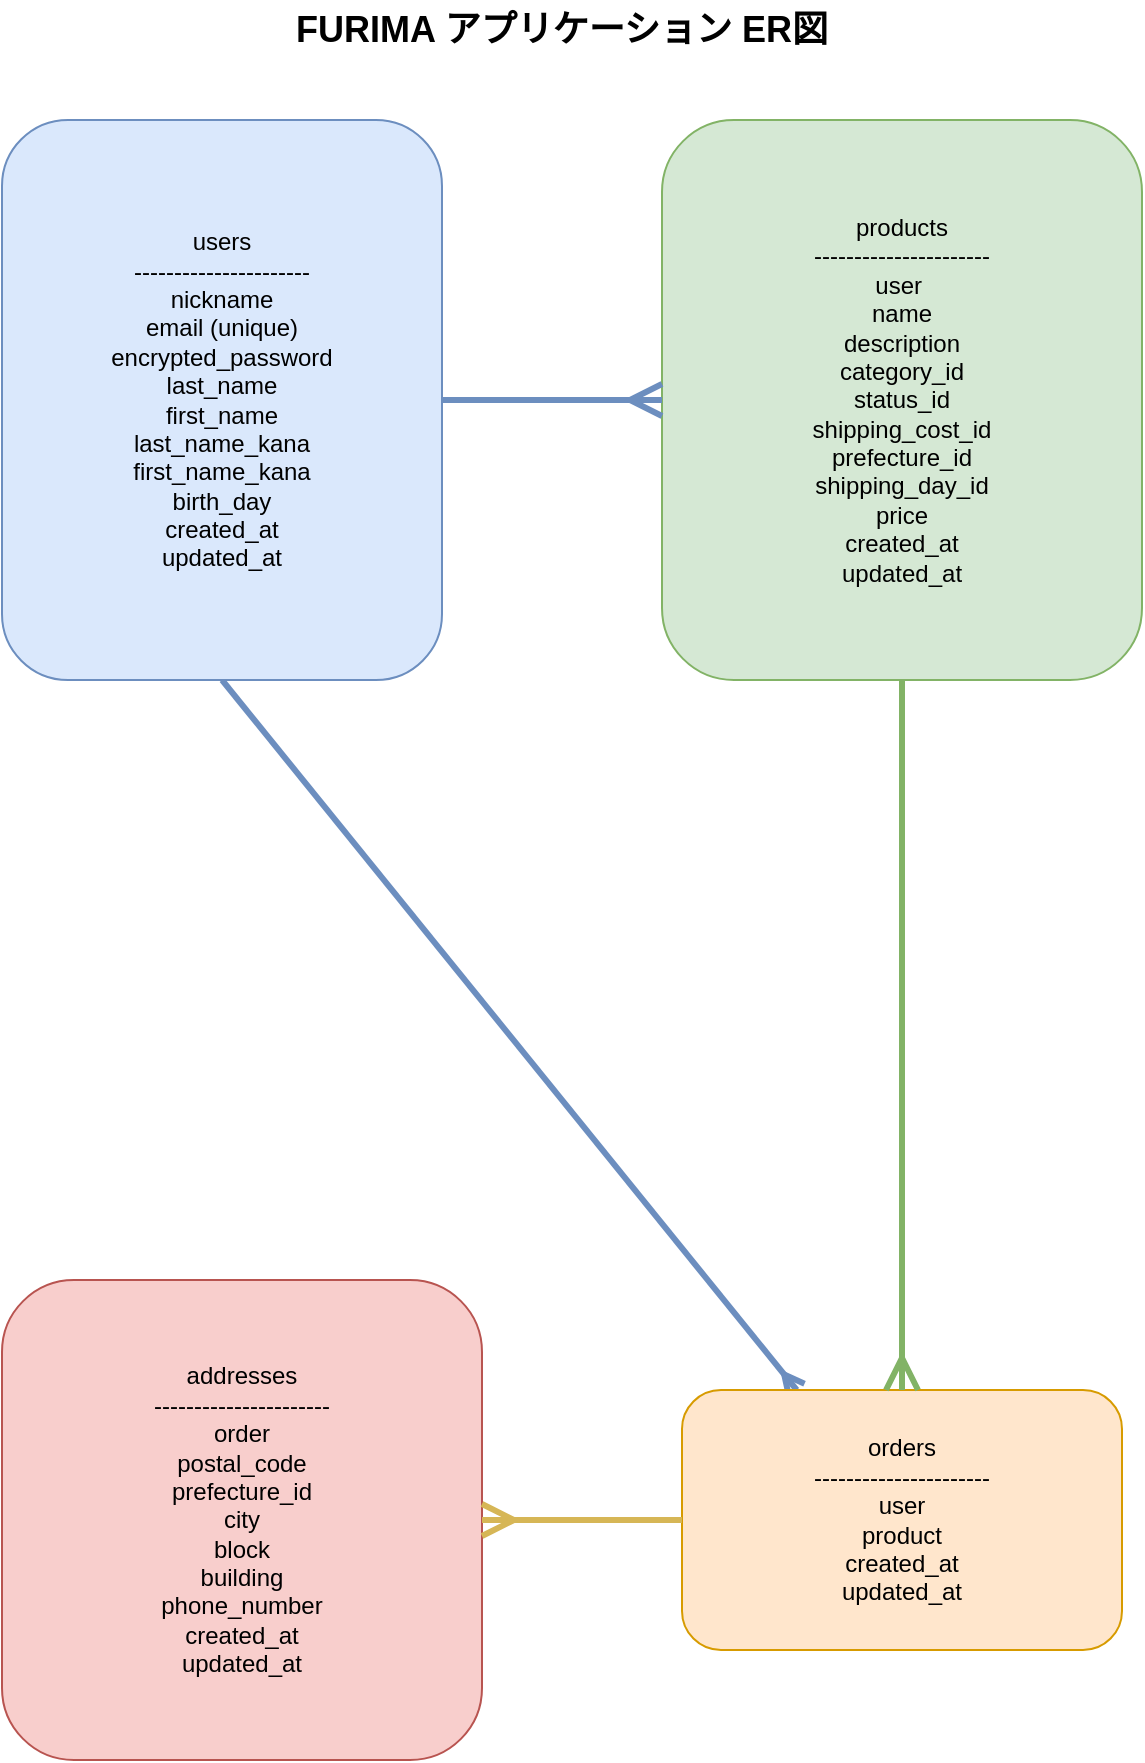 <mxfile>
    <diagram name="FURIMA-ERD" id="FURIMA-ERD">
        <mxGraphModel dx="516" dy="530" grid="1" gridSize="10" guides="1" tooltips="1" connect="1" arrows="1" fold="1" page="1" pageScale="1" pageWidth="1200" pageHeight="800" math="0" shadow="0">
            <root>
                <mxCell id="0"/>
                <mxCell id="1" parent="0"/>
                <mxCell id="98" style="edgeStyle=none;html=1;exitX=0.5;exitY=1;exitDx=0;exitDy=0;strokeWidth=3;endArrow=ERmany;endFill=0;fillColor=#dae8fc;strokeColor=#6c8ebf;" parent="1" source="users" target="orders" edge="1">
                    <mxGeometry relative="1" as="geometry"/>
                </mxCell>
                <mxCell id="users" value="users&#xa;----------------------&#xa;nickname&#xa;email (unique)&#xa;encrypted_password&#xa;last_name&#xa;first_name&#xa;last_name_kana&#xa;first_name_kana&#xa;birth_day&#xa;created_at&#xa;updated_at" style="shape=rectangle;whiteSpace=wrap;rounded=1;fillColor=#dae8fc;strokeColor=#6c8ebf;fontSize=12;" parent="1" vertex="1">
                    <mxGeometry x="60" y="60" width="220" height="280" as="geometry"/>
                </mxCell>
                <mxCell id="products" value="products&#xa;----------------------&#xa;user &#xa;name&#xa;description&#xa;category_id&#xa;status_id&#xa;shipping_cost_id&#xa;prefecture_id&#xa;shipping_day_id&#xa;price&#xa;created_at&#xa;updated_at" style="shape=rectangle;whiteSpace=wrap;rounded=1;fillColor=#d5e8d4;strokeColor=#82b366;fontSize=12;" parent="1" vertex="1">
                    <mxGeometry x="390" y="60" width="240" height="280" as="geometry"/>
                </mxCell>
                <mxCell id="orders" value="orders&#xa;----------------------&#xa;user&#xa;product&#xa;created_at&#xa;updated_at" style="shape=rectangle;whiteSpace=wrap;rounded=1;fontSize=12;glass=0;fillColor=#ffe6cc;strokeColor=#d79b00;" parent="1" vertex="1">
                    <mxGeometry x="400" y="695" width="220" height="130" as="geometry"/>
                </mxCell>
                <mxCell id="addresses" value="addresses&#xa;----------------------&#xa;order&#xa;postal_code&#xa;prefecture_id&#xa;city&#xa;block&#xa;building&#xa;phone_number&#xa;created_at&#xa;updated_at" style="shape=rectangle;whiteSpace=wrap;rounded=1;fillColor=#f8cecc;strokeColor=#b85450;fontSize=12;" parent="1" vertex="1">
                    <mxGeometry x="60" y="640" width="240" height="240" as="geometry"/>
                </mxCell>
                <mxCell id="rel1" style="endArrow=ERmany;endFill=0;strokeWidth=3;strokeColor=#6c8ebf;endSize=12;" parent="1" source="users" target="products" edge="1">
                    <mxGeometry width="50" height="50" relative="1" as="geometry">
                        <mxPoint x="280" y="200" as="sourcePoint"/>
                        <mxPoint x="400" y="200" as="targetPoint"/>
                        <Array as="points">
                            <mxPoint x="350" y="200"/>
                        </Array>
                    </mxGeometry>
                </mxCell>
                <mxCell id="rel3" style="endArrow=ERmany;endFill=0;strokeWidth=3;strokeColor=#82b366;endSize=12;startArrow=none;startFill=0;" parent="1" target="orders" edge="1">
                    <mxGeometry width="50" height="50" relative="1" as="geometry">
                        <mxPoint x="510" y="340" as="sourcePoint"/>
                        <mxPoint x="520" y="690" as="targetPoint"/>
                        <Array as="points">
                            <mxPoint x="510" y="640"/>
                        </Array>
                    </mxGeometry>
                </mxCell>
                <mxCell id="rel4" style="endArrow=ERmany;endFill=0;strokeWidth=3;strokeColor=#d6b656;endSize=12;" parent="1" source="orders" target="addresses" edge="1">
                    <mxGeometry width="50" height="50" relative="1" as="geometry">
                        <mxPoint x="400" y="760" as="sourcePoint"/>
                        <mxPoint x="300" y="760" as="targetPoint"/>
                    </mxGeometry>
                </mxCell>
                <mxCell id="title" value="FURIMA アプリケーション ER図" style="text;html=1;strokeColor=none;fillColor=none;align=center;verticalAlign=middle;whiteSpace=wrap;rounded=0;fontSize=18;fontStyle=1;" parent="1" vertex="1">
                    <mxGeometry x="190" width="300" height="30" as="geometry"/>
                </mxCell>
            </root>
        </mxGraphModel>
    </diagram>
</mxfile>